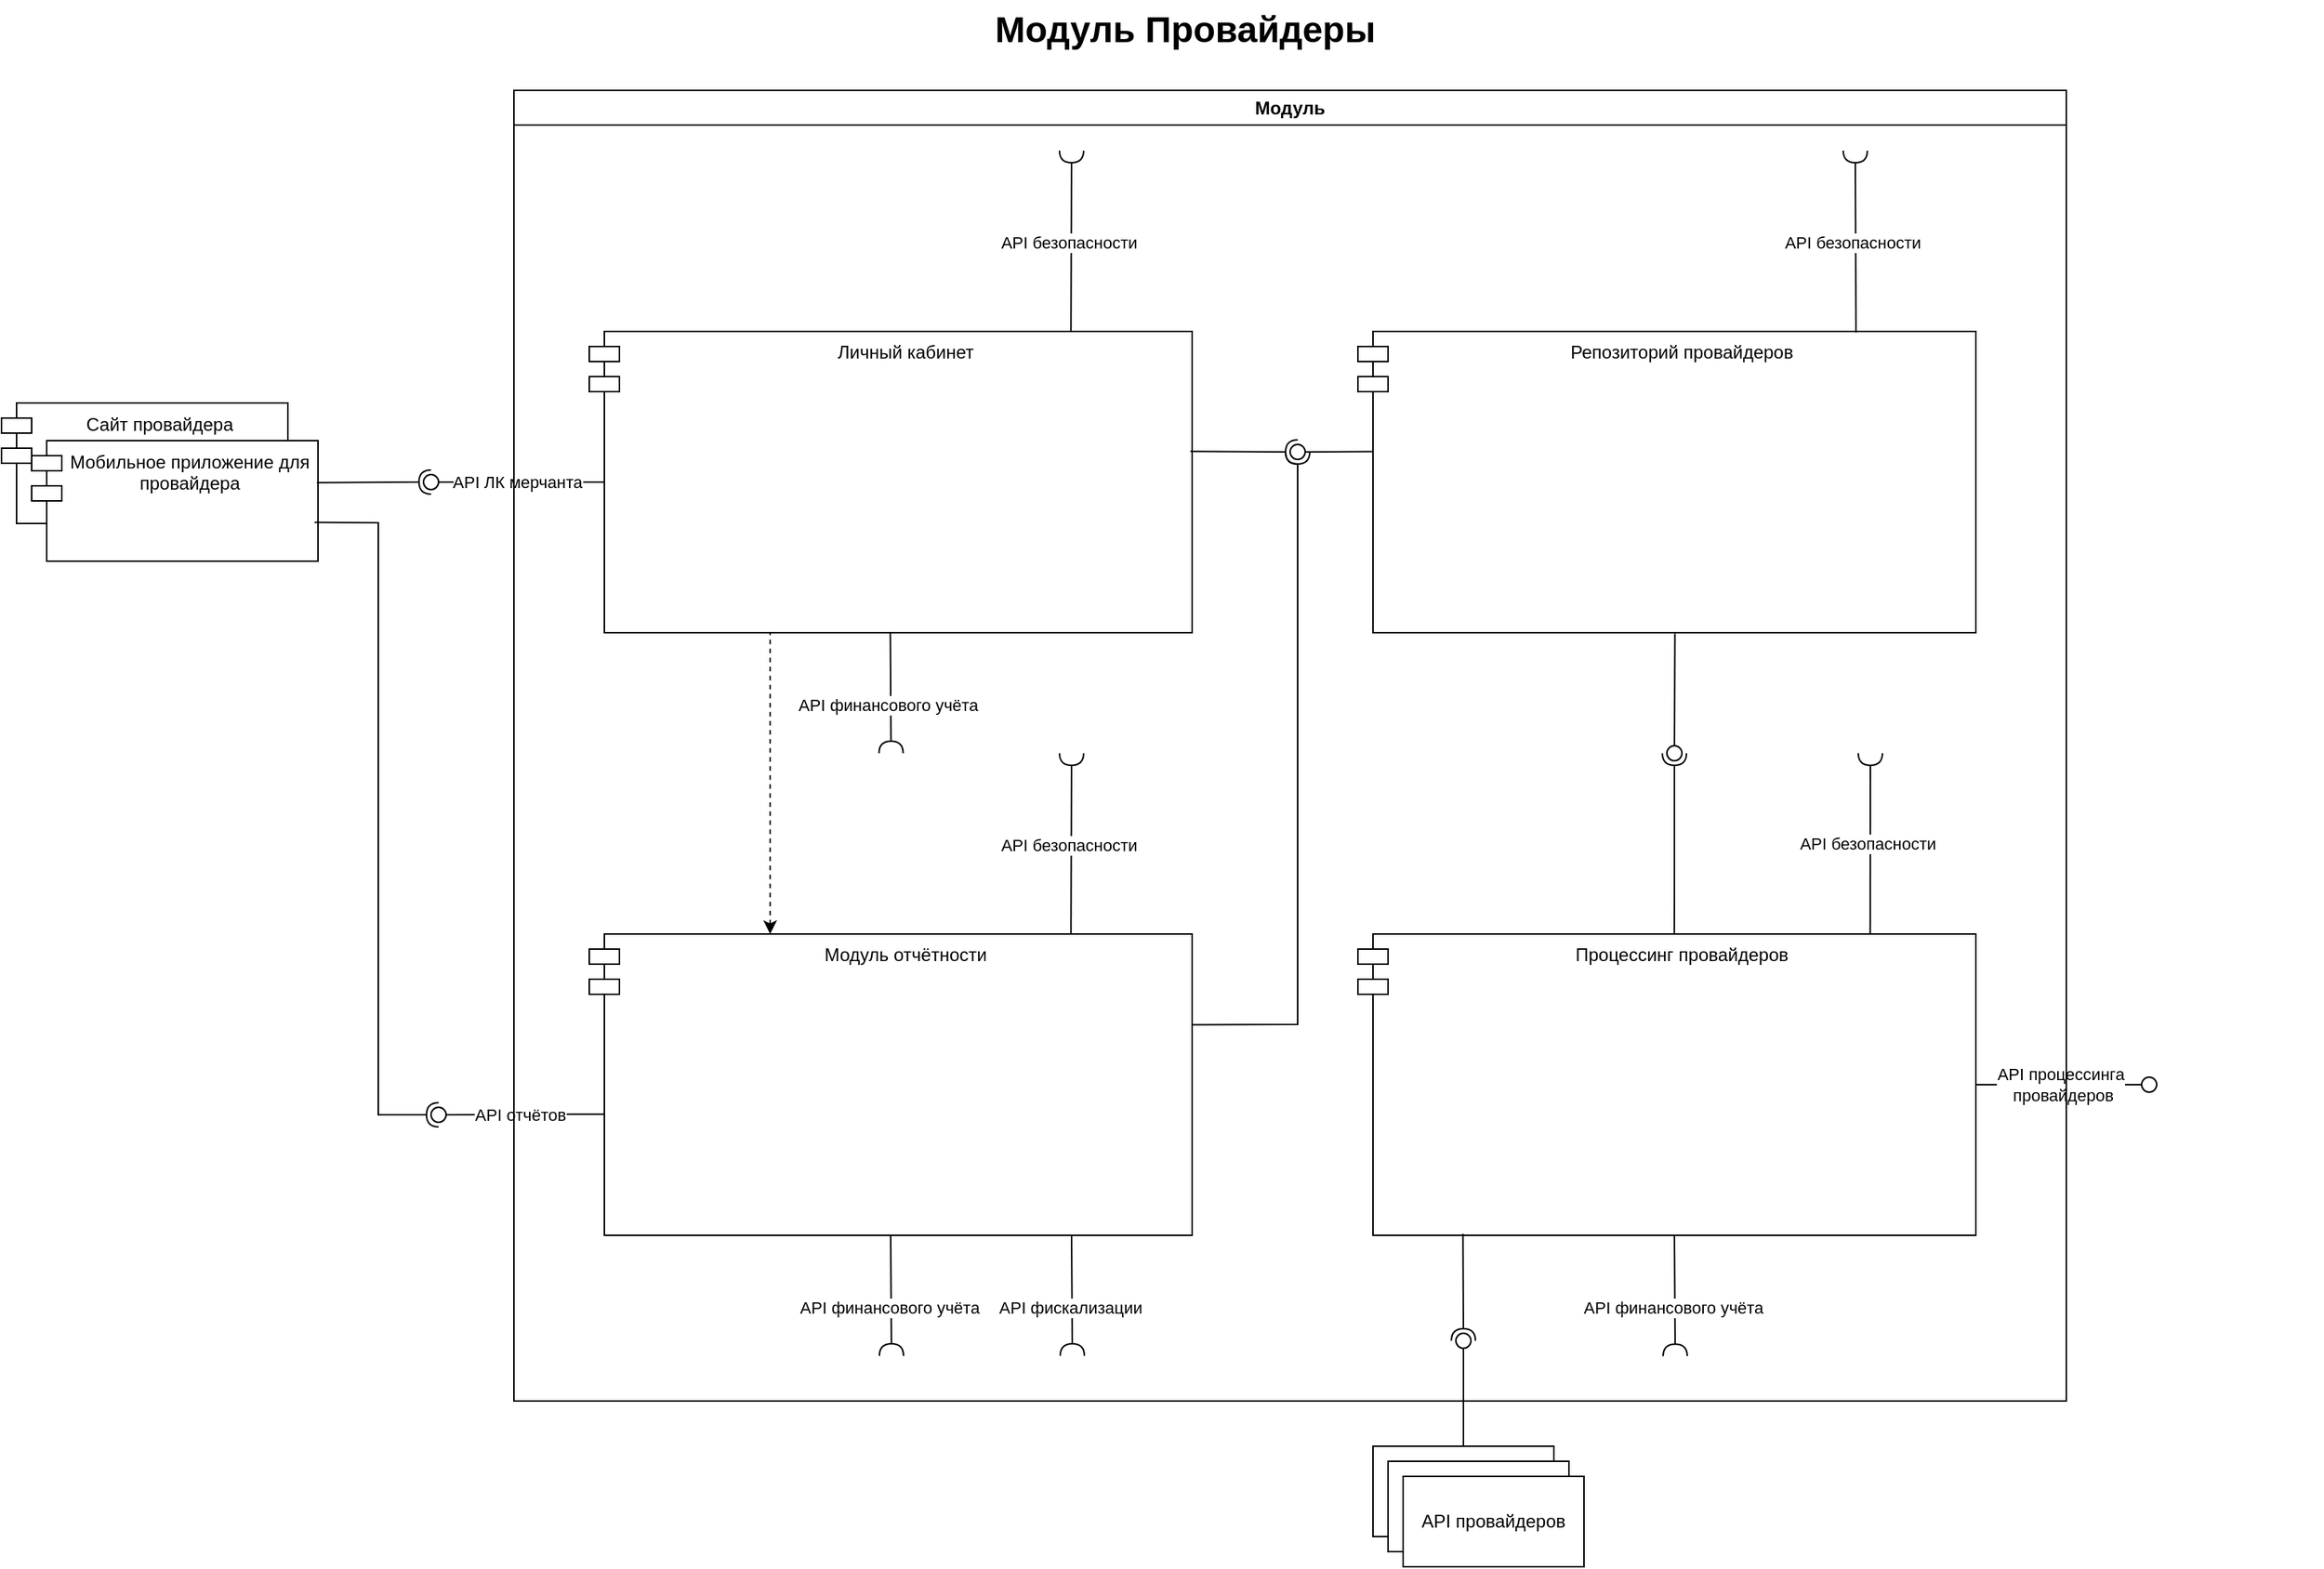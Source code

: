 <mxfile version="28.2.5">
  <diagram name="Page-1" id="929967ad-93f9-6ef4-fab6-5d389245f69c">
    <mxGraphModel dx="3363.5" dy="1187" grid="1" gridSize="10" guides="1" tooltips="1" connect="1" arrows="1" fold="1" page="1" pageScale="1.5" pageWidth="1169" pageHeight="826" background="none" math="0" shadow="0">
      <root>
        <mxCell id="0" style=";html=1;" />
        <mxCell id="1" style=";html=1;" parent="0" />
        <mxCell id="1672d66443f91eb5-23" value="Модуль Провайдеры" style="text;strokeColor=none;fillColor=none;html=1;fontSize=24;fontStyle=1;verticalAlign=middle;align=center;" parent="1" vertex="1">
          <mxGeometry x="-240" y="20" width="1510" height="40" as="geometry" />
        </mxCell>
        <mxCell id="pF2w6Pb8Hnk9zaaPXWxI-1" value="Репозиторий провайдеров" style="shape=module;align=left;spacingLeft=20;align=center;verticalAlign=top;whiteSpace=wrap;html=1;" parent="1" vertex="1">
          <mxGeometry x="630" y="240" width="410" height="200" as="geometry" />
        </mxCell>
        <mxCell id="pF2w6Pb8Hnk9zaaPXWxI-2" value="Личный кабинет" style="shape=module;align=left;spacingLeft=20;align=center;verticalAlign=top;whiteSpace=wrap;html=1;" parent="1" vertex="1">
          <mxGeometry x="120" y="240" width="400" height="200" as="geometry" />
        </mxCell>
        <mxCell id="pF2w6Pb8Hnk9zaaPXWxI-4" value="Модуль отчётности" style="shape=module;align=left;spacingLeft=20;align=center;verticalAlign=top;whiteSpace=wrap;html=1;" parent="1" vertex="1">
          <mxGeometry x="120" y="640" width="400" height="200" as="geometry" />
        </mxCell>
        <mxCell id="pF2w6Pb8Hnk9zaaPXWxI-5" value="Процессинг провайдеров" style="shape=module;align=left;spacingLeft=20;align=center;verticalAlign=top;whiteSpace=wrap;html=1;" parent="1" vertex="1">
          <mxGeometry x="630" y="640" width="410" height="200" as="geometry" />
        </mxCell>
        <mxCell id="pF2w6Pb8Hnk9zaaPXWxI-7" value="" style="rounded=0;orthogonalLoop=1;jettySize=auto;html=1;endArrow=halfCircle;endFill=0;endSize=6;strokeWidth=1;sketch=0;exitX=0.512;exitY=0.001;exitDx=0;exitDy=0;exitPerimeter=0;" parent="1" source="pF2w6Pb8Hnk9zaaPXWxI-5" edge="1">
          <mxGeometry relative="1" as="geometry">
            <mxPoint x="1160" y="520" as="sourcePoint" />
            <Array as="points">
              <mxPoint x="840" y="600" />
              <mxPoint x="840" y="560" />
            </Array>
            <mxPoint x="840" y="520" as="targetPoint" />
          </mxGeometry>
        </mxCell>
        <mxCell id="pF2w6Pb8Hnk9zaaPXWxI-8" value="" style="rounded=0;orthogonalLoop=1;jettySize=auto;html=1;endArrow=oval;endFill=0;sketch=0;sourcePerimeterSpacing=0;targetPerimeterSpacing=0;endSize=10;exitX=0.513;exitY=1.003;exitDx=0;exitDy=0;exitPerimeter=0;" parent="1" source="pF2w6Pb8Hnk9zaaPXWxI-1" edge="1">
          <mxGeometry relative="1" as="geometry">
            <mxPoint x="1040" y="340" as="sourcePoint" />
            <mxPoint x="840" y="520" as="targetPoint" />
          </mxGeometry>
        </mxCell>
        <mxCell id="pF2w6Pb8Hnk9zaaPXWxI-9" value="" style="ellipse;whiteSpace=wrap;html=1;align=center;aspect=fixed;fillColor=none;strokeColor=none;resizable=0;perimeter=centerPerimeter;rotatable=0;allowArrows=0;points=[];outlineConnect=1;" parent="1" vertex="1">
          <mxGeometry x="830" y="500" width="10" height="10" as="geometry" />
        </mxCell>
        <mxCell id="pF2w6Pb8Hnk9zaaPXWxI-10" value="" style="rounded=0;orthogonalLoop=1;jettySize=auto;html=1;endArrow=halfCircle;endFill=0;endSize=6;strokeWidth=1;sketch=0;exitX=0.828;exitY=0.999;exitDx=0;exitDy=0;exitPerimeter=0;" parent="1" edge="1">
          <mxGeometry relative="1" as="geometry">
            <mxPoint x="840.0" y="840" as="sourcePoint" />
            <mxPoint x="840.52" y="920.2" as="targetPoint" />
            <Array as="points" />
          </mxGeometry>
        </mxCell>
        <mxCell id="hBwkwiyjn2QzTRJOSQXG-1" value="API финансового учёта" style="edgeLabel;html=1;align=center;verticalAlign=middle;resizable=0;points=[];" parent="pF2w6Pb8Hnk9zaaPXWxI-10" vertex="1" connectable="0">
          <mxGeometry x="0.2" y="-2" relative="1" as="geometry">
            <mxPoint as="offset" />
          </mxGeometry>
        </mxCell>
        <mxCell id="pF2w6Pb8Hnk9zaaPXWxI-12" value="" style="ellipse;whiteSpace=wrap;html=1;align=center;aspect=fixed;fillColor=none;strokeColor=none;resizable=0;perimeter=centerPerimeter;rotatable=0;allowArrows=0;points=[];outlineConnect=1;" parent="1" vertex="1">
          <mxGeometry x="1100" y="610" width="10" height="10" as="geometry" />
        </mxCell>
        <mxCell id="pF2w6Pb8Hnk9zaaPXWxI-13" value="" style="rounded=0;orthogonalLoop=1;jettySize=auto;html=1;endArrow=halfCircle;endFill=0;endSize=6;strokeWidth=1;sketch=0;exitX=0.997;exitY=0.398;exitDx=0;exitDy=0;exitPerimeter=0;" parent="1" source="pF2w6Pb8Hnk9zaaPXWxI-2" edge="1">
          <mxGeometry relative="1" as="geometry">
            <mxPoint x="610" y="350" as="sourcePoint" />
            <mxPoint x="590" y="320" as="targetPoint" />
          </mxGeometry>
        </mxCell>
        <mxCell id="pF2w6Pb8Hnk9zaaPXWxI-14" value="" style="rounded=0;orthogonalLoop=1;jettySize=auto;html=1;endArrow=oval;endFill=0;sketch=0;sourcePerimeterSpacing=0;targetPerimeterSpacing=0;endSize=10;exitX=0.023;exitY=0.399;exitDx=0;exitDy=0;exitPerimeter=0;" parent="1" source="pF2w6Pb8Hnk9zaaPXWxI-1" edge="1">
          <mxGeometry relative="1" as="geometry">
            <mxPoint x="570" y="350" as="sourcePoint" />
            <mxPoint x="590" y="320" as="targetPoint" />
          </mxGeometry>
        </mxCell>
        <mxCell id="pF2w6Pb8Hnk9zaaPXWxI-15" value="" style="ellipse;whiteSpace=wrap;html=1;align=center;aspect=fixed;fillColor=none;strokeColor=none;resizable=0;perimeter=centerPerimeter;rotatable=0;allowArrows=0;points=[];outlineConnect=1;" parent="1" vertex="1">
          <mxGeometry x="585" y="345" width="10" height="10" as="geometry" />
        </mxCell>
        <mxCell id="pF2w6Pb8Hnk9zaaPXWxI-18" value="" style="ellipse;whiteSpace=wrap;html=1;align=center;aspect=fixed;fillColor=none;strokeColor=none;resizable=0;perimeter=centerPerimeter;rotatable=0;allowArrows=0;points=[];outlineConnect=1;" parent="1" vertex="1">
          <mxGeometry x="595" y="590" width="10" height="10" as="geometry" />
        </mxCell>
        <mxCell id="pF2w6Pb8Hnk9zaaPXWxI-21" value="" style="ellipse;whiteSpace=wrap;html=1;align=center;aspect=fixed;fillColor=none;strokeColor=none;resizable=0;perimeter=centerPerimeter;rotatable=0;allowArrows=0;points=[];outlineConnect=1;" parent="1" vertex="1">
          <mxGeometry x="540" y="710" width="10" height="10" as="geometry" />
        </mxCell>
        <mxCell id="pF2w6Pb8Hnk9zaaPXWxI-24" value="" style="ellipse;whiteSpace=wrap;html=1;align=center;aspect=fixed;fillColor=none;strokeColor=none;resizable=0;perimeter=centerPerimeter;rotatable=0;allowArrows=0;points=[];outlineConnect=1;" parent="1" vertex="1">
          <mxGeometry x="560" y="710" width="10" height="10" as="geometry" />
        </mxCell>
        <mxCell id="pF2w6Pb8Hnk9zaaPXWxI-25" value="" style="rounded=0;orthogonalLoop=1;jettySize=auto;html=1;endArrow=halfCircle;endFill=0;endSize=6;strokeWidth=1;sketch=0;exitX=0.999;exitY=0.301;exitDx=0;exitDy=0;exitPerimeter=0;" parent="1" source="pF2w6Pb8Hnk9zaaPXWxI-4" edge="1">
          <mxGeometry relative="1" as="geometry">
            <mxPoint x="600" y="875" as="sourcePoint" />
            <mxPoint x="590" y="320" as="targetPoint" />
            <Array as="points">
              <mxPoint x="590" y="700" />
            </Array>
          </mxGeometry>
        </mxCell>
        <mxCell id="pF2w6Pb8Hnk9zaaPXWxI-27" value="" style="ellipse;whiteSpace=wrap;html=1;align=center;aspect=fixed;fillColor=none;strokeColor=none;resizable=0;perimeter=centerPerimeter;rotatable=0;allowArrows=0;points=[];outlineConnect=1;" parent="1" vertex="1">
          <mxGeometry x="575" y="870" width="10" height="10" as="geometry" />
        </mxCell>
        <mxCell id="pF2w6Pb8Hnk9zaaPXWxI-29" value="" style="rounded=0;orthogonalLoop=1;jettySize=auto;html=1;endArrow=halfCircle;endFill=0;endSize=6;strokeWidth=1;sketch=0;exitX=0.806;exitY=0.004;exitDx=0;exitDy=0;exitPerimeter=0;" parent="1" source="pF2w6Pb8Hnk9zaaPXWxI-1" edge="1">
          <mxGeometry relative="1" as="geometry">
            <mxPoint x="1350" y="695" as="sourcePoint" />
            <mxPoint x="960" y="120" as="targetPoint" />
          </mxGeometry>
        </mxCell>
        <mxCell id="pF2w6Pb8Hnk9zaaPXWxI-32" value="API безопасности" style="edgeLabel;html=1;align=center;verticalAlign=middle;resizable=0;points=[];" parent="pF2w6Pb8Hnk9zaaPXWxI-29" vertex="1" connectable="0">
          <mxGeometry x="-0.001" y="2" relative="1" as="geometry">
            <mxPoint as="offset" />
          </mxGeometry>
        </mxCell>
        <mxCell id="pF2w6Pb8Hnk9zaaPXWxI-31" value="" style="ellipse;whiteSpace=wrap;html=1;align=center;aspect=fixed;fillColor=none;strokeColor=none;resizable=0;perimeter=centerPerimeter;rotatable=0;allowArrows=0;points=[];outlineConnect=1;" parent="1" vertex="1">
          <mxGeometry x="1225" y="690" width="10" height="10" as="geometry" />
        </mxCell>
        <mxCell id="pF2w6Pb8Hnk9zaaPXWxI-35" value="" style="rounded=0;orthogonalLoop=1;jettySize=auto;html=1;endArrow=halfCircle;endFill=0;endSize=6;strokeWidth=1;sketch=0;exitX=0.799;exitY=0.002;exitDx=0;exitDy=0;exitPerimeter=0;" parent="1" source="pF2w6Pb8Hnk9zaaPXWxI-2" edge="1">
          <mxGeometry relative="1" as="geometry">
            <mxPoint x="1010" y="281" as="sourcePoint" />
            <mxPoint x="440" y="120" as="targetPoint" />
          </mxGeometry>
        </mxCell>
        <mxCell id="pF2w6Pb8Hnk9zaaPXWxI-36" value="API безопасности" style="edgeLabel;html=1;align=center;verticalAlign=middle;resizable=0;points=[];" parent="pF2w6Pb8Hnk9zaaPXWxI-35" vertex="1" connectable="0">
          <mxGeometry x="-0.001" y="2" relative="1" as="geometry">
            <mxPoint as="offset" />
          </mxGeometry>
        </mxCell>
        <mxCell id="pF2w6Pb8Hnk9zaaPXWxI-37" value="" style="rounded=0;orthogonalLoop=1;jettySize=auto;html=1;endArrow=halfCircle;endFill=0;endSize=6;strokeWidth=1;sketch=0;exitX=0.799;exitY=0.002;exitDx=0;exitDy=0;exitPerimeter=0;" parent="1" source="pF2w6Pb8Hnk9zaaPXWxI-4" edge="1">
          <mxGeometry relative="1" as="geometry">
            <mxPoint x="460" y="621" as="sourcePoint" />
            <mxPoint x="440" y="520" as="targetPoint" />
          </mxGeometry>
        </mxCell>
        <mxCell id="pF2w6Pb8Hnk9zaaPXWxI-38" value="API безопасности" style="edgeLabel;html=1;align=center;verticalAlign=middle;resizable=0;points=[];" parent="pF2w6Pb8Hnk9zaaPXWxI-37" vertex="1" connectable="0">
          <mxGeometry x="-0.001" y="2" relative="1" as="geometry">
            <mxPoint as="offset" />
          </mxGeometry>
        </mxCell>
        <mxCell id="pF2w6Pb8Hnk9zaaPXWxI-39" value="" style="rounded=0;orthogonalLoop=1;jettySize=auto;html=1;endArrow=halfCircle;endFill=0;endSize=6;strokeWidth=1;sketch=0;exitX=0.829;exitY=-0.001;exitDx=0;exitDy=0;exitPerimeter=0;" parent="1" source="pF2w6Pb8Hnk9zaaPXWxI-5" edge="1">
          <mxGeometry relative="1" as="geometry">
            <mxPoint x="1440" y="420" as="sourcePoint" />
            <mxPoint x="970" y="520" as="targetPoint" />
          </mxGeometry>
        </mxCell>
        <mxCell id="pF2w6Pb8Hnk9zaaPXWxI-40" value="API безопасности" style="edgeLabel;html=1;align=center;verticalAlign=middle;resizable=0;points=[];" parent="pF2w6Pb8Hnk9zaaPXWxI-39" vertex="1" connectable="0">
          <mxGeometry x="-0.001" y="2" relative="1" as="geometry">
            <mxPoint as="offset" />
          </mxGeometry>
        </mxCell>
        <mxCell id="pF2w6Pb8Hnk9zaaPXWxI-49" value="" style="rounded=0;orthogonalLoop=1;jettySize=auto;html=1;endArrow=oval;endFill=0;sketch=0;sourcePerimeterSpacing=0;targetPerimeterSpacing=0;endSize=10;exitX=0;exitY=0.5;exitDx=10;exitDy=0;exitPerimeter=0;" parent="1" source="pF2w6Pb8Hnk9zaaPXWxI-2" target="pF2w6Pb8Hnk9zaaPXWxI-50" edge="1">
          <mxGeometry relative="1" as="geometry">
            <mxPoint x="90" y="505" as="sourcePoint" />
          </mxGeometry>
        </mxCell>
        <mxCell id="pF2w6Pb8Hnk9zaaPXWxI-51" value="API ЛК мерчанта" style="edgeLabel;html=1;align=center;verticalAlign=middle;resizable=0;points=[];" parent="pF2w6Pb8Hnk9zaaPXWxI-49" vertex="1" connectable="0">
          <mxGeometry x="0.016" relative="1" as="geometry">
            <mxPoint as="offset" />
          </mxGeometry>
        </mxCell>
        <mxCell id="pF2w6Pb8Hnk9zaaPXWxI-50" value="" style="ellipse;whiteSpace=wrap;html=1;align=center;aspect=fixed;fillColor=none;strokeColor=none;resizable=0;perimeter=centerPerimeter;rotatable=0;allowArrows=0;points=[];outlineConnect=1;" parent="1" vertex="1">
          <mxGeometry x="10" y="335" width="10" height="10" as="geometry" />
        </mxCell>
        <mxCell id="pF2w6Pb8Hnk9zaaPXWxI-52" value="Сайт провайдера" style="shape=module;align=left;spacingLeft=20;align=center;verticalAlign=top;whiteSpace=wrap;html=1;" parent="1" vertex="1">
          <mxGeometry x="-270" y="287.5" width="190" height="80" as="geometry" />
        </mxCell>
        <mxCell id="pF2w6Pb8Hnk9zaaPXWxI-53" value="Мобильное приложение для провайдера" style="shape=module;align=left;spacingLeft=20;align=center;verticalAlign=top;whiteSpace=wrap;html=1;" parent="1" vertex="1">
          <mxGeometry x="-250" y="312.5" width="190" height="80" as="geometry" />
        </mxCell>
        <mxCell id="pF2w6Pb8Hnk9zaaPXWxI-54" value="" style="rounded=0;orthogonalLoop=1;jettySize=auto;html=1;endArrow=halfCircle;endFill=0;endSize=6;strokeWidth=1;sketch=0;exitX=0.996;exitY=0.349;exitDx=0;exitDy=0;exitPerimeter=0;" parent="1" source="pF2w6Pb8Hnk9zaaPXWxI-53" target="pF2w6Pb8Hnk9zaaPXWxI-56" edge="1">
          <mxGeometry relative="1" as="geometry">
            <mxPoint x="-20" y="505" as="sourcePoint" />
          </mxGeometry>
        </mxCell>
        <mxCell id="pF2w6Pb8Hnk9zaaPXWxI-56" value="" style="ellipse;whiteSpace=wrap;html=1;align=center;aspect=fixed;fillColor=none;strokeColor=none;resizable=0;perimeter=centerPerimeter;rotatable=0;allowArrows=0;points=[];outlineConnect=1;" parent="1" vertex="1">
          <mxGeometry x="10" y="335" width="10" height="10" as="geometry" />
        </mxCell>
        <mxCell id="pF2w6Pb8Hnk9zaaPXWxI-59" value="" style="rounded=0;orthogonalLoop=1;jettySize=auto;html=1;endArrow=oval;endFill=0;sketch=0;sourcePerimeterSpacing=0;targetPerimeterSpacing=0;endSize=10;exitX=0.024;exitY=0.598;exitDx=0;exitDy=0;exitPerimeter=0;" parent="1" source="pF2w6Pb8Hnk9zaaPXWxI-4" edge="1">
          <mxGeometry relative="1" as="geometry">
            <mxPoint x="171" y="460" as="sourcePoint" />
            <mxPoint x="20" y="760" as="targetPoint" />
          </mxGeometry>
        </mxCell>
        <mxCell id="pF2w6Pb8Hnk9zaaPXWxI-60" value="API отчётов" style="edgeLabel;html=1;align=center;verticalAlign=middle;resizable=0;points=[];" parent="pF2w6Pb8Hnk9zaaPXWxI-59" vertex="1" connectable="0">
          <mxGeometry x="0.016" relative="1" as="geometry">
            <mxPoint as="offset" />
          </mxGeometry>
        </mxCell>
        <mxCell id="pF2w6Pb8Hnk9zaaPXWxI-61" value="" style="rounded=0;orthogonalLoop=1;jettySize=auto;html=1;endArrow=halfCircle;endFill=0;endSize=6;strokeWidth=1;sketch=0;exitX=0.988;exitY=0.678;exitDx=0;exitDy=0;exitPerimeter=0;" parent="1" source="pF2w6Pb8Hnk9zaaPXWxI-53" edge="1">
          <mxGeometry relative="1" as="geometry">
            <mxPoint x="-20" y="460" as="sourcePoint" />
            <mxPoint x="20" y="760" as="targetPoint" />
            <Array as="points">
              <mxPoint x="-20" y="367" />
              <mxPoint x="-20" y="760" />
            </Array>
          </mxGeometry>
        </mxCell>
        <mxCell id="pF2w6Pb8Hnk9zaaPXWxI-64" value="" style="rounded=0;orthogonalLoop=1;jettySize=auto;html=1;endArrow=oval;endFill=0;sketch=0;sourcePerimeterSpacing=0;targetPerimeterSpacing=0;endSize=10;exitX=1;exitY=0.5;exitDx=0;exitDy=0;" parent="1" source="pF2w6Pb8Hnk9zaaPXWxI-5" target="pF2w6Pb8Hnk9zaaPXWxI-65" edge="1">
          <mxGeometry relative="1" as="geometry">
            <mxPoint x="1660" y="545" as="sourcePoint" />
          </mxGeometry>
        </mxCell>
        <mxCell id="pF2w6Pb8Hnk9zaaPXWxI-67" value="API процессинга&lt;div&gt;&amp;nbsp;провайдеров&lt;/div&gt;" style="edgeLabel;html=1;align=center;verticalAlign=middle;resizable=0;points=[];" parent="pF2w6Pb8Hnk9zaaPXWxI-64" vertex="1" connectable="0">
          <mxGeometry x="0.341" relative="1" as="geometry">
            <mxPoint x="-21" as="offset" />
          </mxGeometry>
        </mxCell>
        <mxCell id="pF2w6Pb8Hnk9zaaPXWxI-65" value="" style="ellipse;whiteSpace=wrap;html=1;align=center;aspect=fixed;fillColor=none;strokeColor=none;resizable=0;perimeter=centerPerimeter;rotatable=0;allowArrows=0;points=[];outlineConnect=1;" parent="1" vertex="1">
          <mxGeometry x="1150" y="735" width="10" height="10" as="geometry" />
        </mxCell>
        <mxCell id="hBwkwiyjn2QzTRJOSQXG-2" value="" style="rounded=0;orthogonalLoop=1;jettySize=auto;html=1;endArrow=halfCircle;endFill=0;endSize=6;strokeWidth=1;sketch=0;exitX=0.5;exitY=1;exitDx=0;exitDy=0;" parent="1" source="pF2w6Pb8Hnk9zaaPXWxI-4" edge="1">
          <mxGeometry relative="1" as="geometry">
            <mxPoint x="319.5" y="840" as="sourcePoint" />
            <mxPoint x="320.5" y="920" as="targetPoint" />
            <Array as="points" />
          </mxGeometry>
        </mxCell>
        <mxCell id="hBwkwiyjn2QzTRJOSQXG-3" value="API финансового учёта" style="edgeLabel;html=1;align=center;verticalAlign=middle;resizable=0;points=[];" parent="hBwkwiyjn2QzTRJOSQXG-2" vertex="1" connectable="0">
          <mxGeometry x="0.2" y="-2" relative="1" as="geometry">
            <mxPoint as="offset" />
          </mxGeometry>
        </mxCell>
        <mxCell id="hBwkwiyjn2QzTRJOSQXG-4" value="" style="rounded=0;orthogonalLoop=1;jettySize=auto;html=1;endArrow=halfCircle;endFill=0;endSize=6;strokeWidth=1;sketch=0;exitX=0.5;exitY=1;exitDx=0;exitDy=0;" parent="1" edge="1">
          <mxGeometry relative="1" as="geometry">
            <mxPoint x="319.75" y="440" as="sourcePoint" />
            <mxPoint x="320.25" y="520" as="targetPoint" />
            <Array as="points" />
          </mxGeometry>
        </mxCell>
        <mxCell id="hBwkwiyjn2QzTRJOSQXG-5" value="API финансового учёта" style="edgeLabel;html=1;align=center;verticalAlign=middle;resizable=0;points=[];" parent="hBwkwiyjn2QzTRJOSQXG-4" vertex="1" connectable="0">
          <mxGeometry x="0.2" y="-2" relative="1" as="geometry">
            <mxPoint as="offset" />
          </mxGeometry>
        </mxCell>
        <mxCell id="hBwkwiyjn2QzTRJOSQXG-6" value="" style="rounded=0;orthogonalLoop=1;jettySize=auto;html=1;endArrow=halfCircle;endFill=0;endSize=6;strokeWidth=1;sketch=0;exitX=0.5;exitY=1;exitDx=0;exitDy=0;" parent="1" edge="1">
          <mxGeometry relative="1" as="geometry">
            <mxPoint x="440" y="840" as="sourcePoint" />
            <mxPoint x="440.5" y="920" as="targetPoint" />
            <Array as="points" />
          </mxGeometry>
        </mxCell>
        <mxCell id="hBwkwiyjn2QzTRJOSQXG-7" value="API фискализации" style="edgeLabel;html=1;align=center;verticalAlign=middle;resizable=0;points=[];" parent="hBwkwiyjn2QzTRJOSQXG-6" vertex="1" connectable="0">
          <mxGeometry x="0.2" y="-2" relative="1" as="geometry">
            <mxPoint as="offset" />
          </mxGeometry>
        </mxCell>
        <mxCell id="hBwkwiyjn2QzTRJOSQXG-8" value="" style="endArrow=none;dashed=1;html=1;rounded=0;exitX=0.3;exitY=0;exitDx=0;exitDy=0;exitPerimeter=0;startArrow=classic;startFill=1;" parent="1" source="pF2w6Pb8Hnk9zaaPXWxI-4" edge="1">
          <mxGeometry width="50" height="50" relative="1" as="geometry">
            <mxPoint x="190" y="490" as="sourcePoint" />
            <mxPoint x="240" y="440" as="targetPoint" />
          </mxGeometry>
        </mxCell>
        <mxCell id="HK9aNHRzZrLkhIn8infu-2" value="" style="rounded=0;whiteSpace=wrap;html=1;" vertex="1" parent="1">
          <mxGeometry x="640" y="980" width="120" height="60" as="geometry" />
        </mxCell>
        <mxCell id="HK9aNHRzZrLkhIn8infu-4" value="" style="rounded=0;whiteSpace=wrap;html=1;" vertex="1" parent="1">
          <mxGeometry x="650" y="990" width="120" height="60" as="geometry" />
        </mxCell>
        <mxCell id="HK9aNHRzZrLkhIn8infu-3" value="API провайдеров" style="rounded=0;whiteSpace=wrap;html=1;" vertex="1" parent="1">
          <mxGeometry x="660" y="1000" width="120" height="60" as="geometry" />
        </mxCell>
        <mxCell id="HK9aNHRzZrLkhIn8infu-5" value="" style="rounded=0;orthogonalLoop=1;jettySize=auto;html=1;endArrow=halfCircle;endFill=0;endSize=6;strokeWidth=1;sketch=0;exitX=0.17;exitY=0.995;exitDx=0;exitDy=0;exitPerimeter=0;" edge="1" parent="1" source="pF2w6Pb8Hnk9zaaPXWxI-5">
          <mxGeometry relative="1" as="geometry">
            <mxPoint x="550" y="380" as="sourcePoint" />
            <mxPoint x="700" y="910" as="targetPoint" />
          </mxGeometry>
        </mxCell>
        <mxCell id="HK9aNHRzZrLkhIn8infu-6" value="" style="rounded=0;orthogonalLoop=1;jettySize=auto;html=1;endArrow=oval;endFill=0;sketch=0;sourcePerimeterSpacing=0;targetPerimeterSpacing=0;endSize=10;exitX=0.5;exitY=0;exitDx=0;exitDy=0;" edge="1" parent="1" source="HK9aNHRzZrLkhIn8infu-2">
          <mxGeometry relative="1" as="geometry">
            <mxPoint x="670" y="380" as="sourcePoint" />
            <mxPoint x="700" y="910" as="targetPoint" />
          </mxGeometry>
        </mxCell>
        <mxCell id="HK9aNHRzZrLkhIn8infu-7" value="Модуль" style="swimlane;whiteSpace=wrap;html=1;" vertex="1" parent="1">
          <mxGeometry x="70" y="80" width="1030" height="870" as="geometry" />
        </mxCell>
      </root>
    </mxGraphModel>
  </diagram>
</mxfile>

